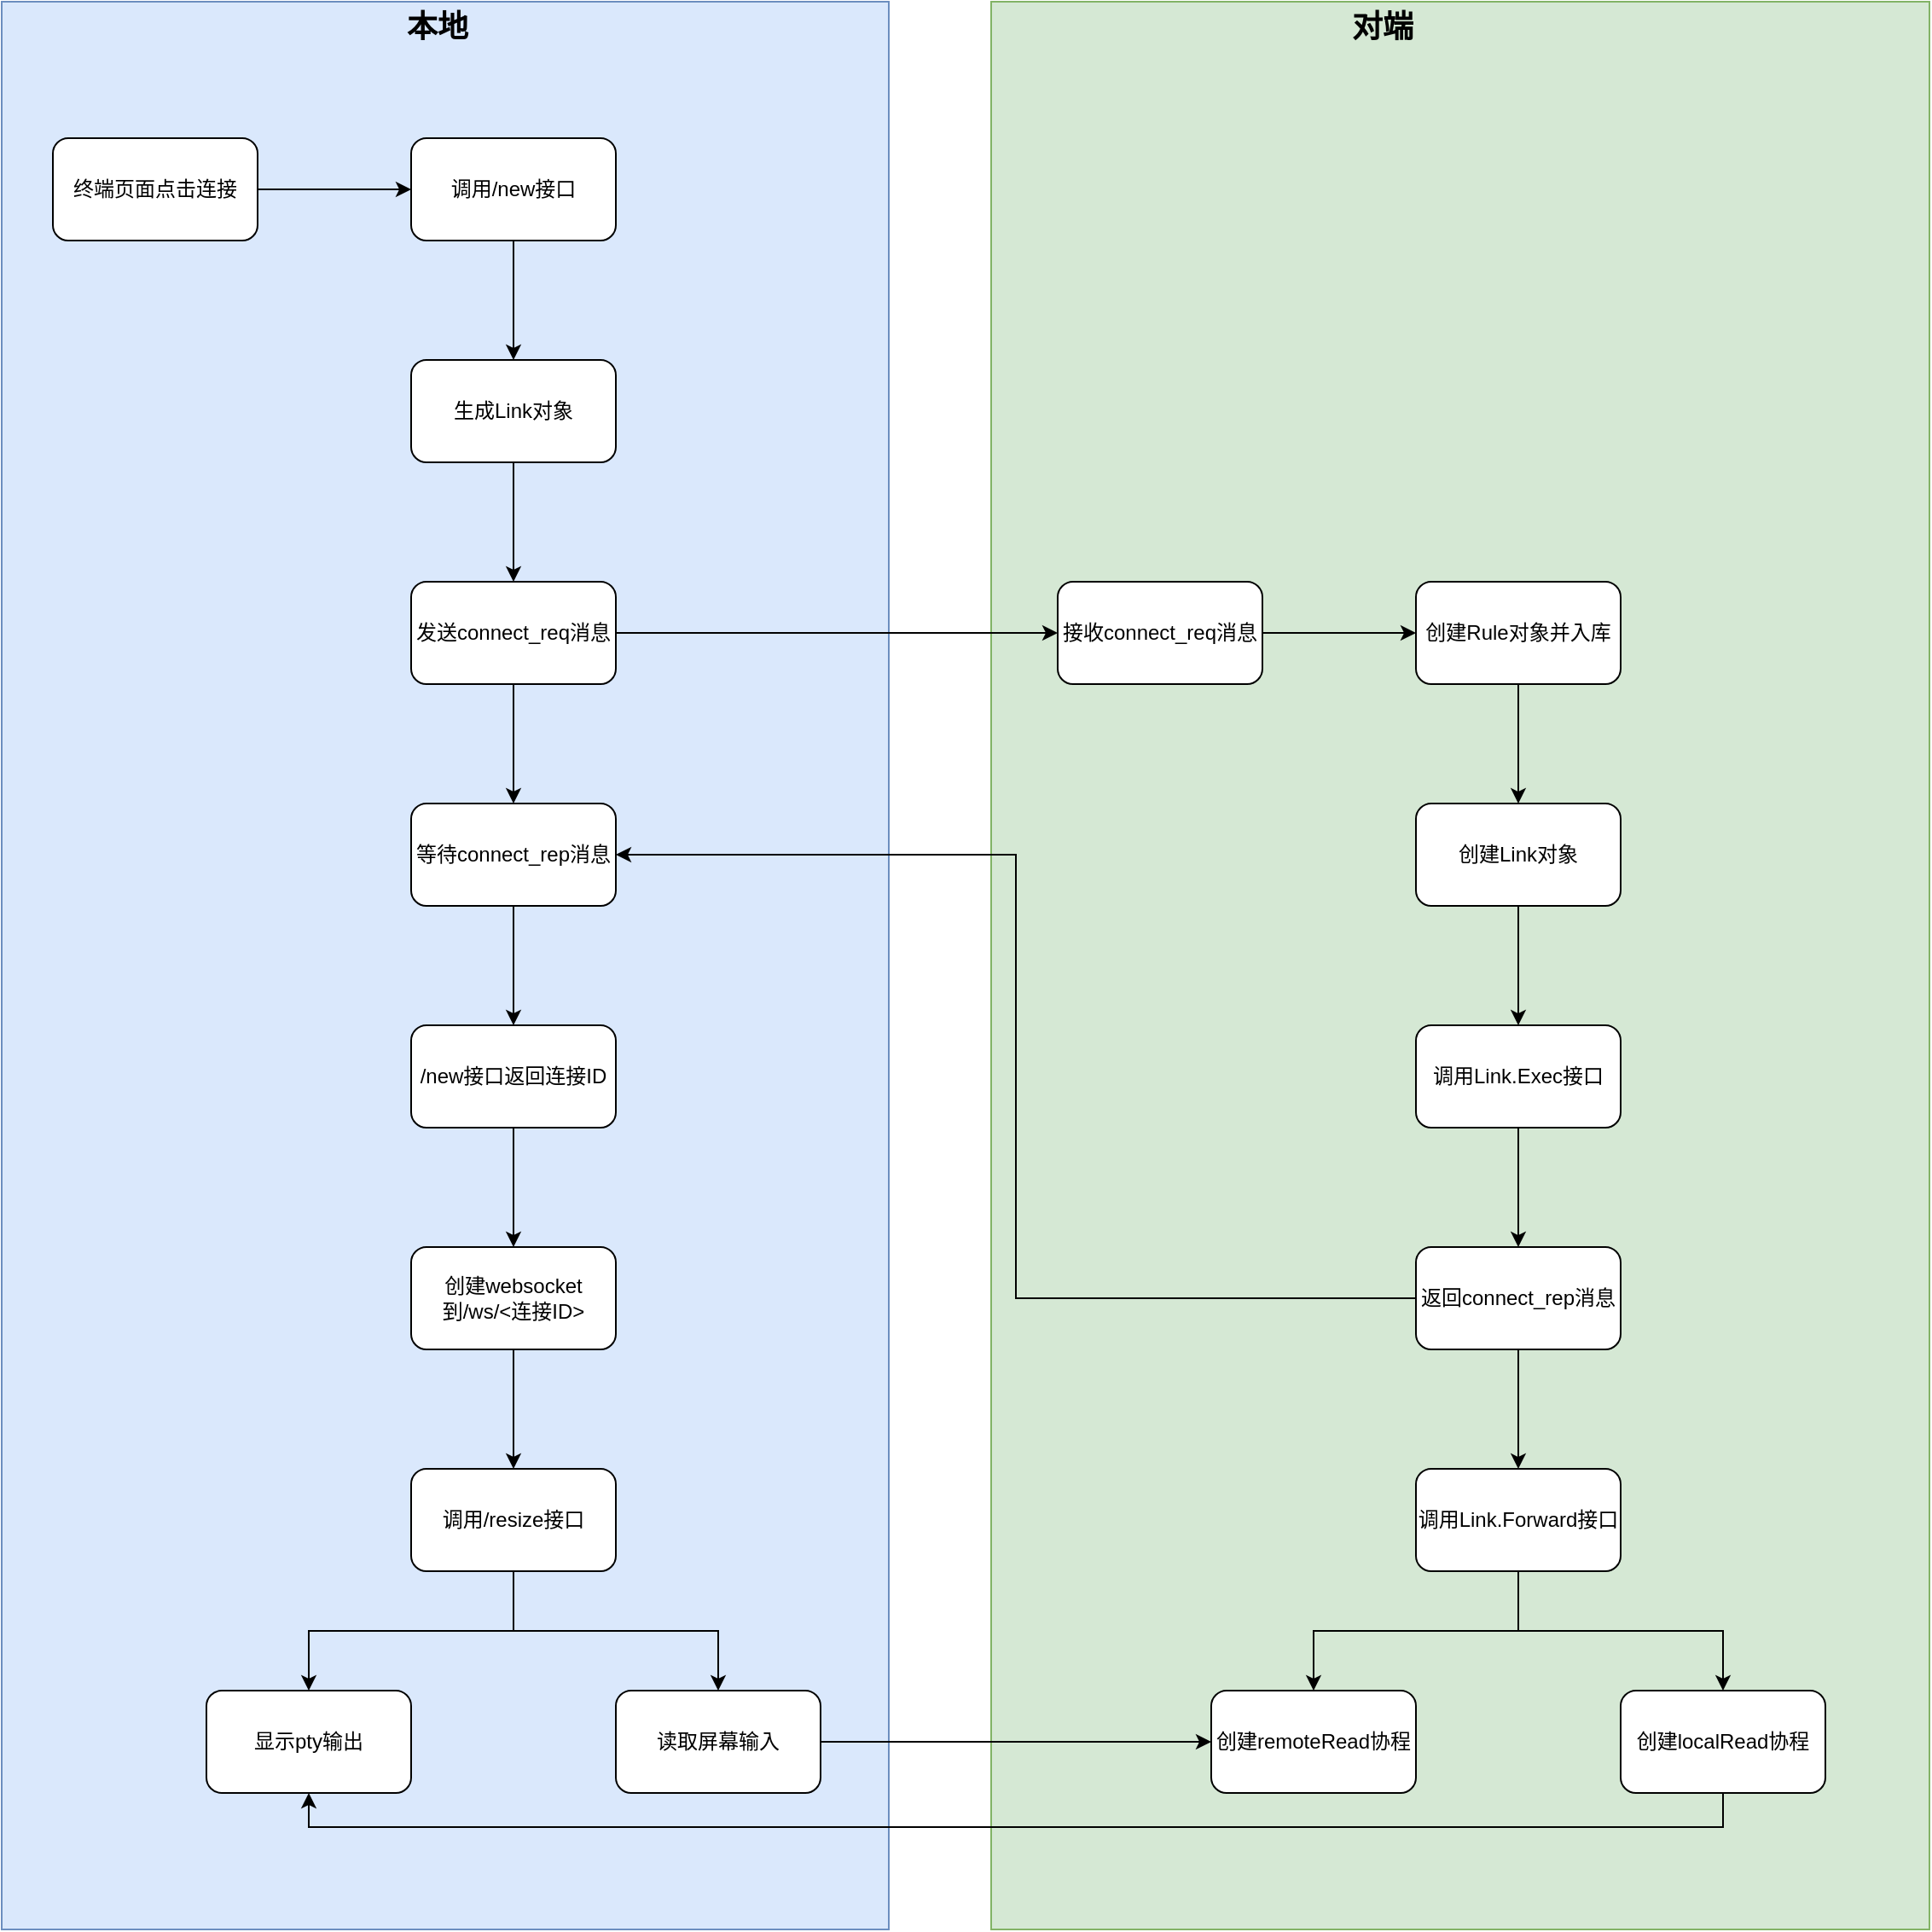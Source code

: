 <mxfile version="16.2.2" type="device"><diagram id="a3EdT8q7_0d3Tb5oETiU" name="第 1 页"><mxGraphModel dx="1038" dy="631" grid="1" gridSize="10" guides="1" tooltips="1" connect="1" arrows="1" fold="1" page="1" pageScale="1" pageWidth="10000" pageHeight="10000" math="0" shadow="0"><root><mxCell id="0"/><mxCell id="1" parent="0"/><mxCell id="jJsu0dXIOKSUorXbRv-t-36" value="" style="rounded=0;whiteSpace=wrap;html=1;fillColor=#d5e8d4;strokeColor=#82b366;" parent="1" vertex="1"><mxGeometry x="610" y="50" width="550" height="1130" as="geometry"/></mxCell><mxCell id="jJsu0dXIOKSUorXbRv-t-35" value="" style="rounded=0;whiteSpace=wrap;html=1;fillColor=#dae8fc;strokeColor=#6c8ebf;" parent="1" vertex="1"><mxGeometry x="30" y="50" width="520" height="1130" as="geometry"/></mxCell><mxCell id="jJsu0dXIOKSUorXbRv-t-4" style="edgeStyle=orthogonalEdgeStyle;rounded=0;orthogonalLoop=1;jettySize=auto;html=1;exitX=1;exitY=0.5;exitDx=0;exitDy=0;entryX=0;entryY=0.5;entryDx=0;entryDy=0;" parent="1" source="Wyl2g4u6RL9nXDDVhhys-1" target="jJsu0dXIOKSUorXbRv-t-1" edge="1"><mxGeometry relative="1" as="geometry"/></mxCell><mxCell id="Wyl2g4u6RL9nXDDVhhys-1" value="终端页面点击连接" style="rounded=1;whiteSpace=wrap;html=1;" parent="1" vertex="1"><mxGeometry x="60" y="130" width="120" height="60" as="geometry"/></mxCell><mxCell id="jJsu0dXIOKSUorXbRv-t-5" style="edgeStyle=orthogonalEdgeStyle;rounded=0;orthogonalLoop=1;jettySize=auto;html=1;exitX=0.5;exitY=1;exitDx=0;exitDy=0;entryX=0.5;entryY=0;entryDx=0;entryDy=0;" parent="1" source="jJsu0dXIOKSUorXbRv-t-1" target="jJsu0dXIOKSUorXbRv-t-2" edge="1"><mxGeometry relative="1" as="geometry"/></mxCell><mxCell id="jJsu0dXIOKSUorXbRv-t-1" value="调用/new接口" style="rounded=1;whiteSpace=wrap;html=1;" parent="1" vertex="1"><mxGeometry x="270" y="130" width="120" height="60" as="geometry"/></mxCell><mxCell id="jJsu0dXIOKSUorXbRv-t-6" style="edgeStyle=orthogonalEdgeStyle;rounded=0;orthogonalLoop=1;jettySize=auto;html=1;exitX=0.5;exitY=1;exitDx=0;exitDy=0;entryX=0.5;entryY=0;entryDx=0;entryDy=0;" parent="1" source="jJsu0dXIOKSUorXbRv-t-2" target="jJsu0dXIOKSUorXbRv-t-3" edge="1"><mxGeometry relative="1" as="geometry"/></mxCell><mxCell id="jJsu0dXIOKSUorXbRv-t-2" value="生成Link对象" style="rounded=1;whiteSpace=wrap;html=1;" parent="1" vertex="1"><mxGeometry x="270" y="260" width="120" height="60" as="geometry"/></mxCell><mxCell id="jJsu0dXIOKSUorXbRv-t-9" style="edgeStyle=orthogonalEdgeStyle;rounded=0;orthogonalLoop=1;jettySize=auto;html=1;exitX=0.5;exitY=1;exitDx=0;exitDy=0;entryX=0.5;entryY=0;entryDx=0;entryDy=0;" parent="1" source="jJsu0dXIOKSUorXbRv-t-3" target="jJsu0dXIOKSUorXbRv-t-7" edge="1"><mxGeometry relative="1" as="geometry"/></mxCell><mxCell id="jJsu0dXIOKSUorXbRv-t-15" style="edgeStyle=orthogonalEdgeStyle;rounded=0;orthogonalLoop=1;jettySize=auto;html=1;exitX=1;exitY=0.5;exitDx=0;exitDy=0;entryX=0;entryY=0.5;entryDx=0;entryDy=0;" parent="1" source="jJsu0dXIOKSUorXbRv-t-3" target="jJsu0dXIOKSUorXbRv-t-11" edge="1"><mxGeometry relative="1" as="geometry"/></mxCell><mxCell id="jJsu0dXIOKSUorXbRv-t-3" value="发送connect_req消息" style="rounded=1;whiteSpace=wrap;html=1;" parent="1" vertex="1"><mxGeometry x="270" y="390" width="120" height="60" as="geometry"/></mxCell><mxCell id="jJsu0dXIOKSUorXbRv-t-10" style="edgeStyle=orthogonalEdgeStyle;rounded=0;orthogonalLoop=1;jettySize=auto;html=1;exitX=0.5;exitY=1;exitDx=0;exitDy=0;entryX=0.5;entryY=0;entryDx=0;entryDy=0;" parent="1" source="jJsu0dXIOKSUorXbRv-t-7" target="jJsu0dXIOKSUorXbRv-t-8" edge="1"><mxGeometry relative="1" as="geometry"/></mxCell><mxCell id="jJsu0dXIOKSUorXbRv-t-7" value="等待connect_rep消息" style="rounded=1;whiteSpace=wrap;html=1;" parent="1" vertex="1"><mxGeometry x="270" y="520" width="120" height="60" as="geometry"/></mxCell><mxCell id="jJsu0dXIOKSUorXbRv-t-25" style="edgeStyle=orthogonalEdgeStyle;rounded=0;orthogonalLoop=1;jettySize=auto;html=1;exitX=0.5;exitY=1;exitDx=0;exitDy=0;entryX=0.5;entryY=0;entryDx=0;entryDy=0;" parent="1" source="jJsu0dXIOKSUorXbRv-t-8" target="jJsu0dXIOKSUorXbRv-t-24" edge="1"><mxGeometry relative="1" as="geometry"/></mxCell><mxCell id="jJsu0dXIOKSUorXbRv-t-8" value="/new接口返回连接ID" style="rounded=1;whiteSpace=wrap;html=1;" parent="1" vertex="1"><mxGeometry x="270" y="650" width="120" height="60" as="geometry"/></mxCell><mxCell id="jJsu0dXIOKSUorXbRv-t-16" style="edgeStyle=orthogonalEdgeStyle;rounded=0;orthogonalLoop=1;jettySize=auto;html=1;exitX=1;exitY=0.5;exitDx=0;exitDy=0;entryX=0;entryY=0.5;entryDx=0;entryDy=0;" parent="1" source="jJsu0dXIOKSUorXbRv-t-11" target="jJsu0dXIOKSUorXbRv-t-12" edge="1"><mxGeometry relative="1" as="geometry"/></mxCell><mxCell id="jJsu0dXIOKSUorXbRv-t-11" value="接收connect_req消息" style="rounded=1;whiteSpace=wrap;html=1;" parent="1" vertex="1"><mxGeometry x="649" y="390" width="120" height="60" as="geometry"/></mxCell><mxCell id="jJsu0dXIOKSUorXbRv-t-17" style="edgeStyle=orthogonalEdgeStyle;rounded=0;orthogonalLoop=1;jettySize=auto;html=1;exitX=0.5;exitY=1;exitDx=0;exitDy=0;entryX=0.5;entryY=0;entryDx=0;entryDy=0;" parent="1" source="jJsu0dXIOKSUorXbRv-t-12" target="jJsu0dXIOKSUorXbRv-t-13" edge="1"><mxGeometry relative="1" as="geometry"/></mxCell><mxCell id="jJsu0dXIOKSUorXbRv-t-12" value="创建Rule对象并入库" style="rounded=1;whiteSpace=wrap;html=1;" parent="1" vertex="1"><mxGeometry x="859" y="390" width="120" height="60" as="geometry"/></mxCell><mxCell id="jJsu0dXIOKSUorXbRv-t-20" style="edgeStyle=orthogonalEdgeStyle;rounded=0;orthogonalLoop=1;jettySize=auto;html=1;exitX=0.5;exitY=1;exitDx=0;exitDy=0;entryX=0.5;entryY=0;entryDx=0;entryDy=0;" parent="1" source="jJsu0dXIOKSUorXbRv-t-13" target="jJsu0dXIOKSUorXbRv-t-14" edge="1"><mxGeometry relative="1" as="geometry"/></mxCell><mxCell id="jJsu0dXIOKSUorXbRv-t-13" value="创建Link对象" style="rounded=1;whiteSpace=wrap;html=1;" parent="1" vertex="1"><mxGeometry x="859" y="520" width="120" height="60" as="geometry"/></mxCell><mxCell id="jJsu0dXIOKSUorXbRv-t-21" style="edgeStyle=orthogonalEdgeStyle;rounded=0;orthogonalLoop=1;jettySize=auto;html=1;exitX=0.5;exitY=1;exitDx=0;exitDy=0;entryX=0.5;entryY=0;entryDx=0;entryDy=0;" parent="1" source="jJsu0dXIOKSUorXbRv-t-14" target="jJsu0dXIOKSUorXbRv-t-18" edge="1"><mxGeometry relative="1" as="geometry"/></mxCell><mxCell id="jJsu0dXIOKSUorXbRv-t-14" value="调用Link.Exec接口" style="rounded=1;whiteSpace=wrap;html=1;" parent="1" vertex="1"><mxGeometry x="859" y="650" width="120" height="60" as="geometry"/></mxCell><mxCell id="jJsu0dXIOKSUorXbRv-t-22" style="edgeStyle=orthogonalEdgeStyle;rounded=0;orthogonalLoop=1;jettySize=auto;html=1;exitX=0.5;exitY=1;exitDx=0;exitDy=0;entryX=0.5;entryY=0;entryDx=0;entryDy=0;" parent="1" source="jJsu0dXIOKSUorXbRv-t-18" target="jJsu0dXIOKSUorXbRv-t-19" edge="1"><mxGeometry relative="1" as="geometry"/></mxCell><mxCell id="jJsu0dXIOKSUorXbRv-t-23" style="edgeStyle=orthogonalEdgeStyle;rounded=0;orthogonalLoop=1;jettySize=auto;html=1;exitX=0;exitY=0.5;exitDx=0;exitDy=0;entryX=1;entryY=0.5;entryDx=0;entryDy=0;" parent="1" source="jJsu0dXIOKSUorXbRv-t-18" target="jJsu0dXIOKSUorXbRv-t-7" edge="1"><mxGeometry relative="1" as="geometry"/></mxCell><mxCell id="jJsu0dXIOKSUorXbRv-t-18" value="返回connect_rep消息" style="rounded=1;whiteSpace=wrap;html=1;" parent="1" vertex="1"><mxGeometry x="859" y="780" width="120" height="60" as="geometry"/></mxCell><mxCell id="Sf08OxGCSqIGucFPslGA-3" style="edgeStyle=orthogonalEdgeStyle;rounded=0;orthogonalLoop=1;jettySize=auto;html=1;exitX=0.5;exitY=1;exitDx=0;exitDy=0;entryX=0.5;entryY=0;entryDx=0;entryDy=0;" edge="1" parent="1" source="jJsu0dXIOKSUorXbRv-t-19" target="Sf08OxGCSqIGucFPslGA-1"><mxGeometry relative="1" as="geometry"/></mxCell><mxCell id="Sf08OxGCSqIGucFPslGA-4" style="edgeStyle=orthogonalEdgeStyle;rounded=0;orthogonalLoop=1;jettySize=auto;html=1;exitX=0.5;exitY=1;exitDx=0;exitDy=0;entryX=0.5;entryY=0;entryDx=0;entryDy=0;" edge="1" parent="1" source="jJsu0dXIOKSUorXbRv-t-19" target="Sf08OxGCSqIGucFPslGA-2"><mxGeometry relative="1" as="geometry"/></mxCell><mxCell id="jJsu0dXIOKSUorXbRv-t-19" value="调用Link.Forward接口" style="rounded=1;whiteSpace=wrap;html=1;" parent="1" vertex="1"><mxGeometry x="859" y="910" width="120" height="60" as="geometry"/></mxCell><mxCell id="jJsu0dXIOKSUorXbRv-t-28" style="edgeStyle=orthogonalEdgeStyle;rounded=0;orthogonalLoop=1;jettySize=auto;html=1;exitX=0.5;exitY=1;exitDx=0;exitDy=0;entryX=0.5;entryY=0;entryDx=0;entryDy=0;" parent="1" source="jJsu0dXIOKSUorXbRv-t-24" target="jJsu0dXIOKSUorXbRv-t-27" edge="1"><mxGeometry relative="1" as="geometry"/></mxCell><mxCell id="jJsu0dXIOKSUorXbRv-t-24" value="创建websocket到/ws/&amp;lt;连接ID&amp;gt;" style="rounded=1;whiteSpace=wrap;html=1;" parent="1" vertex="1"><mxGeometry x="270" y="780" width="120" height="60" as="geometry"/></mxCell><mxCell id="jJsu0dXIOKSUorXbRv-t-31" style="edgeStyle=orthogonalEdgeStyle;rounded=0;orthogonalLoop=1;jettySize=auto;html=1;exitX=0.5;exitY=1;exitDx=0;exitDy=0;" parent="1" source="jJsu0dXIOKSUorXbRv-t-27" target="jJsu0dXIOKSUorXbRv-t-29" edge="1"><mxGeometry relative="1" as="geometry"/></mxCell><mxCell id="jJsu0dXIOKSUorXbRv-t-33" style="edgeStyle=orthogonalEdgeStyle;rounded=0;orthogonalLoop=1;jettySize=auto;html=1;exitX=0.5;exitY=1;exitDx=0;exitDy=0;entryX=0.5;entryY=0;entryDx=0;entryDy=0;" parent="1" source="jJsu0dXIOKSUorXbRv-t-27" target="jJsu0dXIOKSUorXbRv-t-32" edge="1"><mxGeometry relative="1" as="geometry"/></mxCell><mxCell id="jJsu0dXIOKSUorXbRv-t-27" value="调用/resize接口" style="rounded=1;whiteSpace=wrap;html=1;" parent="1" vertex="1"><mxGeometry x="270" y="910" width="120" height="60" as="geometry"/></mxCell><mxCell id="Sf08OxGCSqIGucFPslGA-5" style="edgeStyle=orthogonalEdgeStyle;rounded=0;orthogonalLoop=1;jettySize=auto;html=1;exitX=1;exitY=0.5;exitDx=0;exitDy=0;entryX=0;entryY=0.5;entryDx=0;entryDy=0;" edge="1" parent="1" source="jJsu0dXIOKSUorXbRv-t-29" target="Sf08OxGCSqIGucFPslGA-1"><mxGeometry relative="1" as="geometry"/></mxCell><mxCell id="jJsu0dXIOKSUorXbRv-t-29" value="读取屏幕输入" style="rounded=1;whiteSpace=wrap;html=1;" parent="1" vertex="1"><mxGeometry x="390" y="1040" width="120" height="60" as="geometry"/></mxCell><mxCell id="jJsu0dXIOKSUorXbRv-t-32" value="显示pty输出" style="rounded=1;whiteSpace=wrap;html=1;" parent="1" vertex="1"><mxGeometry x="150" y="1040" width="120" height="60" as="geometry"/></mxCell><mxCell id="jJsu0dXIOKSUorXbRv-t-37" value="本地" style="text;html=1;resizable=0;autosize=1;align=center;verticalAlign=middle;points=[];fillColor=none;strokeColor=none;rounded=0;fontSize=18;fontStyle=1" parent="1" vertex="1"><mxGeometry x="260" y="50" width="50" height="30" as="geometry"/></mxCell><mxCell id="jJsu0dXIOKSUorXbRv-t-38" value="对端" style="text;html=1;resizable=0;autosize=1;align=center;verticalAlign=middle;points=[];fillColor=none;strokeColor=none;rounded=0;fontSize=18;fontStyle=1" parent="1" vertex="1"><mxGeometry x="814" y="50" width="50" height="30" as="geometry"/></mxCell><mxCell id="Sf08OxGCSqIGucFPslGA-1" value="创建remoteRead协程" style="rounded=1;whiteSpace=wrap;html=1;" vertex="1" parent="1"><mxGeometry x="739" y="1040" width="120" height="60" as="geometry"/></mxCell><mxCell id="Sf08OxGCSqIGucFPslGA-6" style="edgeStyle=orthogonalEdgeStyle;rounded=0;orthogonalLoop=1;jettySize=auto;html=1;exitX=0.5;exitY=1;exitDx=0;exitDy=0;entryX=0.5;entryY=1;entryDx=0;entryDy=0;" edge="1" parent="1" source="Sf08OxGCSqIGucFPslGA-2" target="jJsu0dXIOKSUorXbRv-t-32"><mxGeometry relative="1" as="geometry"/></mxCell><mxCell id="Sf08OxGCSqIGucFPslGA-2" value="创建localRead协程" style="rounded=1;whiteSpace=wrap;html=1;" vertex="1" parent="1"><mxGeometry x="979" y="1040" width="120" height="60" as="geometry"/></mxCell></root></mxGraphModel></diagram></mxfile>